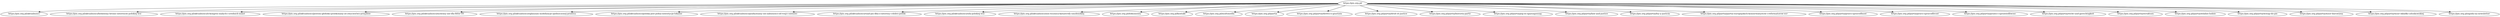 digraph tree {
	"https://pis.org.pl/" [label="https://pis.org.pl/", shape=egg]
	"https://pis.org.pl/aktualnosci" [label="https://pis.org.pl/aktualnosci", shape=egg]
	"https://pis.org.pl/aktualnosci/bedziemy-bronic-interesow-polskiej-wsi" [label="https://pis.org.pl/aktualnosci/bedziemy-bronic-interesow-polskiej-wsi", shape=egg]
	"https://pis.org.pl/aktualnosci/ii-kongres-malych-i-srednich-miast" [label="https://pis.org.pl/aktualnosci/ii-kongres-malych-i-srednich-miast", shape=egg]
	"https://pis.org.pl/aktualnosci/jestem-gleboko-przekonany-ze-zwyciestwo-przyjdzie" [label="https://pis.org.pl/aktualnosci/jestem-gleboko-przekonany-ze-zwyciestwo-przyjdzie", shape=egg]
	"https://pis.org.pl/aktualnosci/mowimy-nie-dla-fitfor-55" [label="https://pis.org.pl/aktualnosci/mowimy-nie-dla-fitfor-55", shape=egg]
	"https://pis.org.pl/aktualnosci/oglaszam-mobilizacje-zjednoczonej-prawicy" [label="https://pis.org.pl/aktualnosci/oglaszam-mobilizacje-zjednoczonej-prawicy", shape=egg]
	"https://pis.org.pl/aktualnosci/polska-jest-jedna-inwestycje-lokalne" [label="https://pis.org.pl/aktualnosci/polska-jest-jedna-inwestycje-lokalne", shape=egg]
	"https://pis.org.pl/aktualnosci/pozbywamy-sie-zaleznosci-od-rosji-i-niemiec" [label="https://pis.org.pl/aktualnosci/pozbywamy-sie-zaleznosci-od-rosji-i-niemiec", shape=egg]
	"https://pis.org.pl/aktualnosci/rzad-pis-dba-o-interesy-i-dobro-polski" [label="https://pis.org.pl/aktualnosci/rzad-pis-dba-o-interesy-i-dobro-polski", shape=egg]
	"https://pis.org.pl/aktualnosci/sila-polskiej-wsi" [label="https://pis.org.pl/aktualnosci/sila-polskiej-wsi", shape=egg]
	"https://pis.org.pl/aktualnosci/xiii-rocznica-katastrofy-smolenskiej" [label="https://pis.org.pl/aktualnosci/xiii-rocznica-katastrofy-smolenskiej", shape=egg]
	"https://pis.org.pl/dokumenty" [label="https://pis.org.pl/dokumenty", shape=egg]
	"https://pis.org.pl/kontakt" [label="https://pis.org.pl/kontakt", shape=egg]
	"https://pis.org.pl/multimedia" [label="https://pis.org.pl/multimedia", shape=egg]
	"https://pis.org.pl/partia" [label="https://pis.org.pl/partia", shape=egg]
	"https://pis.org.pl/partia/diritto-e-giustizia" [label="https://pis.org.pl/partia/diritto-e-giustizia", shape=egg]
	"https://pis.org.pl/partia/droit-et-justice" [label="https://pis.org.pl/partia/droit-et-justice", shape=egg]
	"https://pis.org.pl/partia/historia-partii" [label="https://pis.org.pl/partia/historia-partii", shape=egg]
	"https://pis.org.pl/partia/jog-es-igazsagossag" [label="https://pis.org.pl/partia/jog-es-igazsagossag", shape=egg]
	"https://pis.org.pl/partia/law-and-justice" [label="https://pis.org.pl/partia/law-and-justice", shape=egg]
	"https://pis.org.pl/partia/ley-y-justicia" [label="https://pis.org.pl/partia/ley-y-justicia", shape=egg]
	"https://pis.org.pl/partia/partia-europejskich-konserwatystow-i-reformatorow-ecr" [label="https://pis.org.pl/partia/partia-europejskich-konserwatystow-i-reformatorow-ecr", shape=egg]
	"https://pis.org.pl/partia/pravo-spravedlnost" [label="https://pis.org.pl/partia/pravo-spravedlnost", shape=egg]
	"https://pis.org.pl/partia/pravo-spravodlivost" [label="https://pis.org.pl/partia/pravo-spravodlivost", shape=egg]
	"https://pis.org.pl/partia/prawo-i-sprawiedliwosc" [label="https://pis.org.pl/partia/prawo-i-sprawiedliwosc", shape=egg]
	"https://pis.org.pl/partia/recht-und-gerechtigkeit" [label="https://pis.org.pl/partia/recht-und-gerechtigkeit", shape=egg]
	"https://pis.org.pl/partia/struktury" [label="https://pis.org.pl/partia/struktury", shape=egg]
	"https://pis.org.pl/partia/wladze-ludzie" [label="https://pis.org.pl/partia/wladze-ludzie", shape=egg]
	"https://pis.org.pl/partia/wstap-do-pis" [label="https://pis.org.pl/partia/wstap-do-pis", shape=egg]
	"https://pis.org.pl/partia/wzor-darowizny" [label="https://pis.org.pl/partia/wzor-darowizny", shape=egg]
	"https://pis.org.pl/partia/wzor-skladki-czlonkowskiej" [label="https://pis.org.pl/partia/wzor-skladki-czlonkowskiej", shape=egg]
	"https://pis.org.pl/zgoda-na-newsletter" [label="https://pis.org.pl/zgoda-na-newsletter", shape=egg]

	"https://pis.org.pl/" -> "https://pis.org.pl/partia/wstap-do-pis"
	"https://pis.org.pl/" -> "https://pis.org.pl/partia/partia-europejskich-konserwatystow-i-reformatorow-ecr"
	"https://pis.org.pl/" -> "https://pis.org.pl/aktualnosci"
	"https://pis.org.pl/" -> "https://pis.org.pl/partia"
	"https://pis.org.pl/" -> "https://pis.org.pl/multimedia"
	"https://pis.org.pl/" -> "https://pis.org.pl/dokumenty"
	"https://pis.org.pl/" -> "https://pis.org.pl/kontakt"
	"https://pis.org.pl/" -> "https://pis.org.pl/aktualnosci/xiii-rocznica-katastrofy-smolenskiej"
	"https://pis.org.pl/" -> "https://pis.org.pl/aktualnosci/bedziemy-bronic-interesow-polskiej-wsi"
	"https://pis.org.pl/" -> "https://pis.org.pl/aktualnosci/sila-polskiej-wsi"
	"https://pis.org.pl/" -> "https://pis.org.pl/aktualnosci/pozbywamy-sie-zaleznosci-od-rosji-i-niemiec"
	"https://pis.org.pl/" -> "https://pis.org.pl/aktualnosci/rzad-pis-dba-o-interesy-i-dobro-polski"
	"https://pis.org.pl/" -> "https://pis.org.pl/aktualnosci/oglaszam-mobilizacje-zjednoczonej-prawicy"
	"https://pis.org.pl/" -> "https://pis.org.pl/aktualnosci/jestem-gleboko-przekonany-ze-zwyciestwo-przyjdzie"
	"https://pis.org.pl/" -> "https://pis.org.pl/aktualnosci/polska-jest-jedna-inwestycje-lokalne"
	"https://pis.org.pl/" -> "https://pis.org.pl/aktualnosci/mowimy-nie-dla-fitfor-55"
	"https://pis.org.pl/" -> "https://pis.org.pl/aktualnosci/ii-kongres-malych-i-srednich-miast"
	"https://pis.org.pl/" -> "https://pis.org.pl/partia/historia-partii"
	"https://pis.org.pl/" -> "https://pis.org.pl/partia/prawo-i-sprawiedliwosc"
	"https://pis.org.pl/" -> "https://pis.org.pl/zgoda-na-newsletter"
	"https://pis.org.pl/" -> "https://pis.org.pl/partia/wladze-ludzie"
	"https://pis.org.pl/" -> "https://pis.org.pl/partia/struktury"
	"https://pis.org.pl/" -> "https://pis.org.pl/partia/law-and-justice"
	"https://pis.org.pl/" -> "https://pis.org.pl/partia/droit-et-justice"
	"https://pis.org.pl/" -> "https://pis.org.pl/partia/ley-y-justicia"
	"https://pis.org.pl/" -> "https://pis.org.pl/partia/diritto-e-giustizia"
	"https://pis.org.pl/" -> "https://pis.org.pl/partia/recht-und-gerechtigkeit"
	"https://pis.org.pl/" -> "https://pis.org.pl/partia/jog-es-igazsagossag"
	"https://pis.org.pl/" -> "https://pis.org.pl/partia/pravo-spravedlnost"
	"https://pis.org.pl/" -> "https://pis.org.pl/partia/pravo-spravodlivost"
	"https://pis.org.pl/" -> "https://pis.org.pl/partia/wzor-skladki-czlonkowskiej"
	"https://pis.org.pl/" -> "https://pis.org.pl/partia/wzor-darowizny"
}